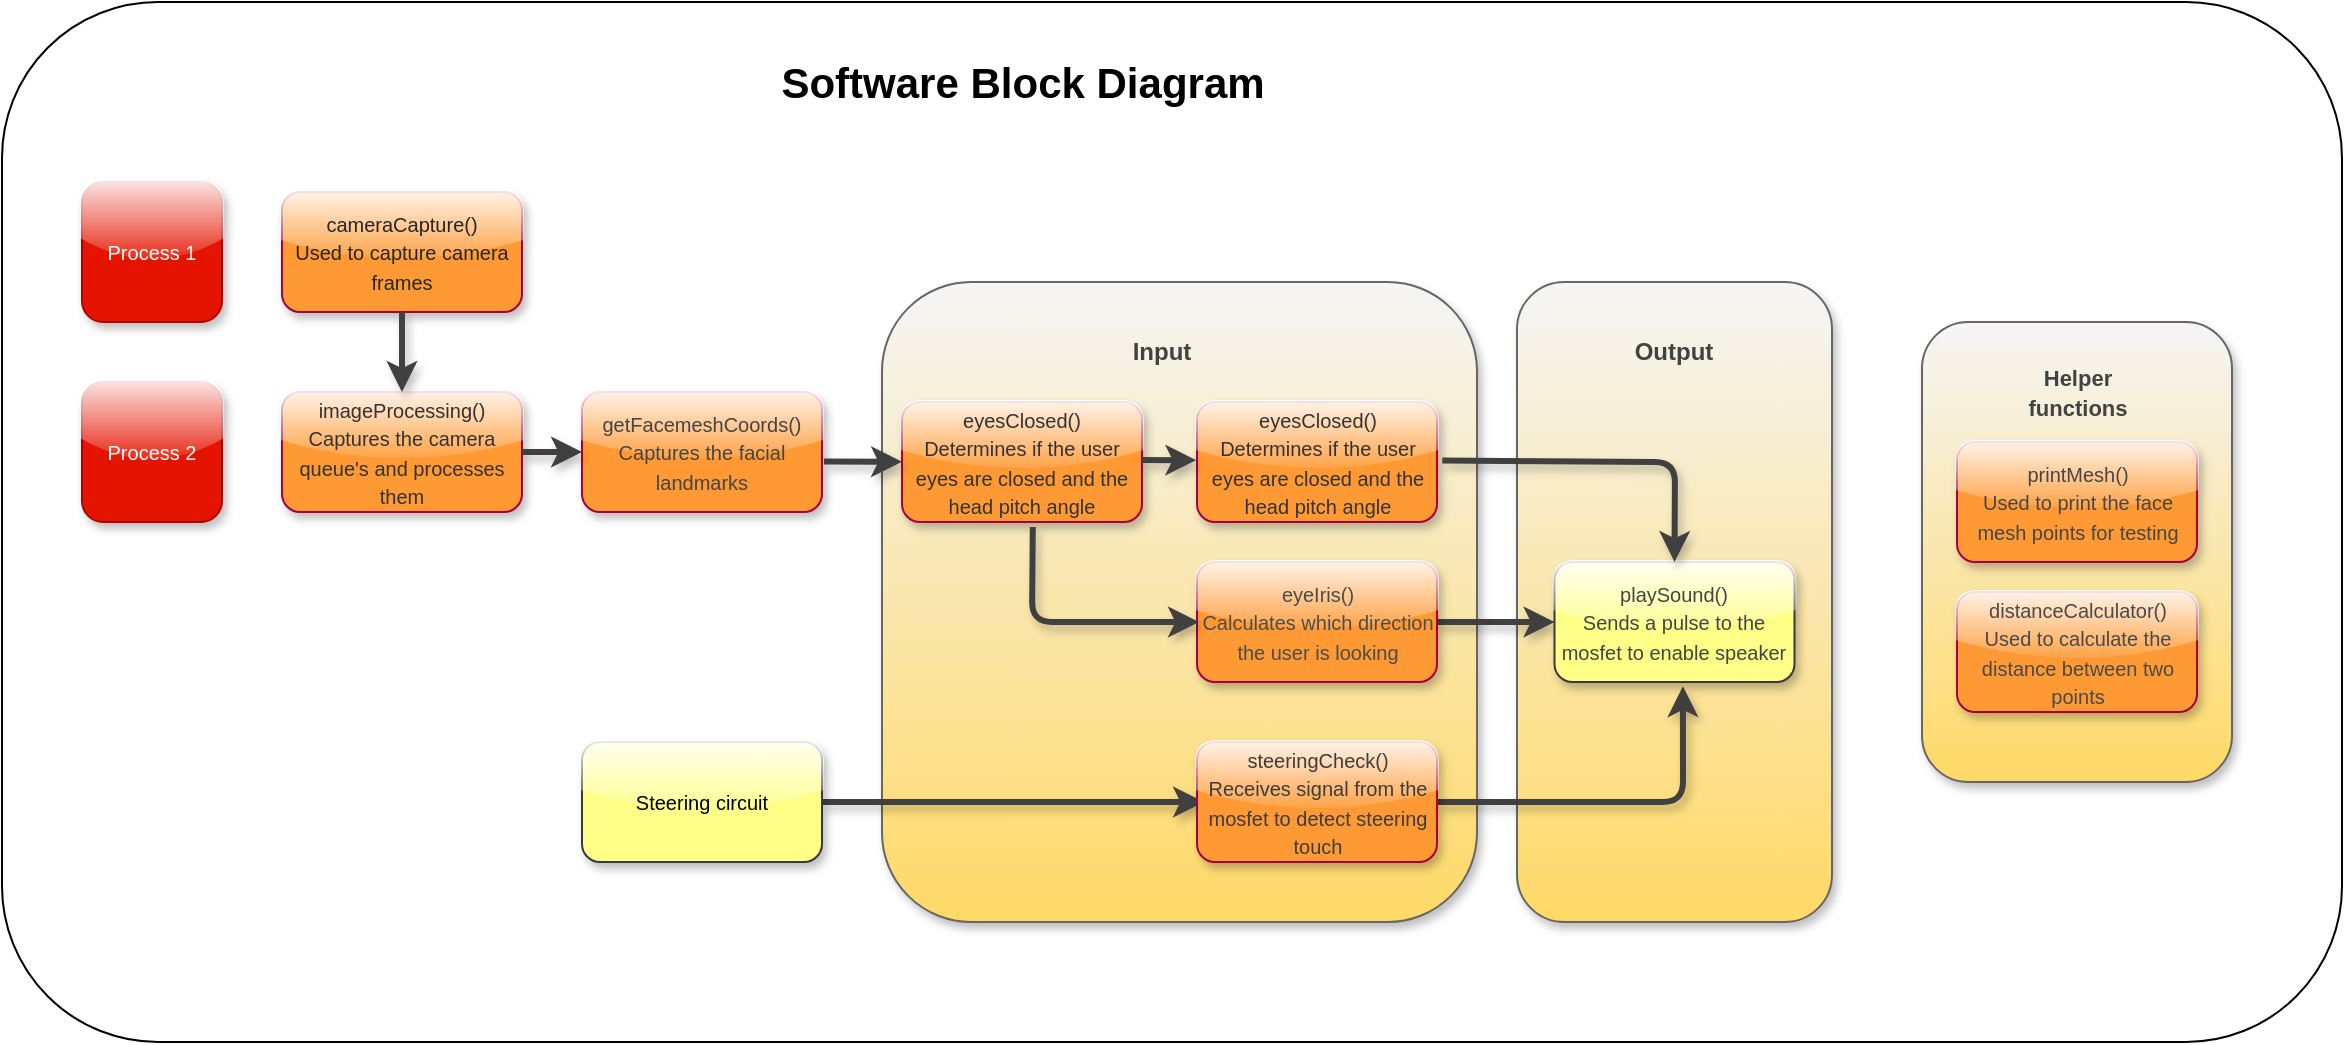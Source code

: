 <mxfile version="21.0.10" type="github">
  <diagram name="Page-1" id="d2RnDEmiHLYn-2It_elG">
    <mxGraphModel dx="1574" dy="982" grid="1" gridSize="10" guides="1" tooltips="1" connect="1" arrows="1" fold="1" page="1" pageScale="1" pageWidth="850" pageHeight="1100" math="0" shadow="0">
      <root>
        <mxCell id="0" />
        <mxCell id="1" parent="0" />
        <mxCell id="bvdGjsS8ouuw1AZwu_d0-7" value="" style="rounded=1;whiteSpace=wrap;html=1;" vertex="1" parent="1">
          <mxGeometry x="30" y="40" width="1170" height="520" as="geometry" />
        </mxCell>
        <mxCell id="GmGv05KCaYpSaMJSBD0h-68" value="" style="fillColor=none;strokeColor=none;" parent="1" vertex="1" connectable="0">
          <mxGeometry x="610" y="180" width="335" height="320" as="geometry" />
        </mxCell>
        <mxCell id="GmGv05KCaYpSaMJSBD0h-67" value="" style="rounded=1;whiteSpace=wrap;html=1;align=center;fillColor=#f5f5f5;strokeColor=#666666;fontColor=#333333;gradientColor=#FFD966;glass=0;shadow=1;" parent="GmGv05KCaYpSaMJSBD0h-68" vertex="1">
          <mxGeometry x="177.5" width="157.5" height="320" as="geometry" />
        </mxCell>
        <mxCell id="GmGv05KCaYpSaMJSBD0h-66" value="" style="rounded=1;whiteSpace=wrap;html=1;align=center;fillColor=#f5f5f5;strokeColor=#666666;fontColor=#333333;gradientColor=#FFD966;glass=0;shadow=1;" parent="GmGv05KCaYpSaMJSBD0h-68" vertex="1">
          <mxGeometry x="-140" width="297.5" height="320" as="geometry" />
        </mxCell>
        <mxCell id="GmGv05KCaYpSaMJSBD0h-74" value="&lt;b&gt;&lt;font color=&quot;#424242&quot;&gt;Output&lt;/font&gt;&lt;/b&gt;" style="text;html=1;strokeColor=none;fillColor=none;align=center;verticalAlign=middle;whiteSpace=wrap;rounded=0;" parent="GmGv05KCaYpSaMJSBD0h-68" vertex="1">
          <mxGeometry x="226.25" y="20" width="60" height="30" as="geometry" />
        </mxCell>
        <mxCell id="GmGv05KCaYpSaMJSBD0h-82" value="" style="endArrow=classic;html=1;rounded=1;strokeWidth=3;shadow=1;strokeColor=#404040;exitX=1;exitY=0.5;exitDx=0;exitDy=0;entryX=0;entryY=0.5;entryDx=0;entryDy=0;" parent="GmGv05KCaYpSaMJSBD0h-68" target="GmGv05KCaYpSaMJSBD0h-64" edge="1">
          <mxGeometry width="50" height="50" relative="1" as="geometry">
            <mxPoint x="136.5" y="170" as="sourcePoint" />
            <mxPoint x="177.5" y="170" as="targetPoint" />
          </mxGeometry>
        </mxCell>
        <mxCell id="GmGv05KCaYpSaMJSBD0h-84" value="" style="endArrow=classic;html=1;rounded=1;strokeWidth=3;shadow=1;strokeColor=#404040;exitX=1;exitY=0.5;exitDx=0;exitDy=0;entryX=0.535;entryY=1.035;entryDx=0;entryDy=0;entryPerimeter=0;" parent="GmGv05KCaYpSaMJSBD0h-68" target="GmGv05KCaYpSaMJSBD0h-64" edge="1">
          <mxGeometry width="50" height="50" relative="1" as="geometry">
            <mxPoint x="137.75" y="260" as="sourcePoint" />
            <mxPoint x="197.25" y="260" as="targetPoint" />
            <Array as="points">
              <mxPoint x="260.5" y="260" />
            </Array>
          </mxGeometry>
        </mxCell>
        <mxCell id="bvdGjsS8ouuw1AZwu_d0-5" value="" style="endArrow=classic;html=1;rounded=1;strokeWidth=3;shadow=1;strokeColor=#404040;entryX=0.008;entryY=0.416;entryDx=0;entryDy=0;entryPerimeter=0;exitX=1;exitY=0.5;exitDx=0;exitDy=0;" edge="1" parent="GmGv05KCaYpSaMJSBD0h-68" source="GmGv05KCaYpSaMJSBD0h-85">
          <mxGeometry width="50" height="50" relative="1" as="geometry">
            <mxPoint x="-160" y="270" as="sourcePoint" />
            <mxPoint x="21" y="260" as="targetPoint" />
          </mxGeometry>
        </mxCell>
        <mxCell id="GmGv05KCaYpSaMJSBD0h-65" value="" style="rounded=1;whiteSpace=wrap;html=1;align=center;fillColor=#f5f5f5;strokeColor=#666666;fontColor=#333333;gradientColor=#FFD966;glass=0;shadow=1;" parent="1" vertex="1">
          <mxGeometry x="990" y="200" width="155" height="230" as="geometry" />
        </mxCell>
        <mxCell id="GmGv05KCaYpSaMJSBD0h-4" value="&lt;b&gt;&lt;font style=&quot;font-size: 21px;&quot;&gt;Software Block Diagram&lt;/font&gt;&lt;/b&gt;" style="text;html=1;align=center;verticalAlign=middle;resizable=0;points=[];autosize=1;strokeColor=none;fillColor=none;" parent="1" vertex="1">
          <mxGeometry x="405" y="60" width="270" height="40" as="geometry" />
        </mxCell>
        <mxCell id="GmGv05KCaYpSaMJSBD0h-51" value="&lt;span style=&quot;font-size: 10px;&quot;&gt;Process 1&lt;/span&gt;" style="whiteSpace=wrap;html=1;aspect=fixed;rounded=1;glass=1;shadow=1;fillColor=#e51400;fontColor=#ffffff;strokeColor=#B20000;" parent="1" vertex="1">
          <mxGeometry x="70" y="130" width="70" height="70" as="geometry" />
        </mxCell>
        <mxCell id="GmGv05KCaYpSaMJSBD0h-52" value="&lt;span style=&quot;font-size: 10px;&quot;&gt;Process 2&lt;/span&gt;" style="whiteSpace=wrap;html=1;aspect=fixed;rounded=1;glass=1;shadow=1;fillColor=#e51400;fontColor=#ffffff;strokeColor=#B20000;" parent="1" vertex="1">
          <mxGeometry x="70" y="230" width="70" height="70" as="geometry" />
        </mxCell>
        <mxCell id="GmGv05KCaYpSaMJSBD0h-53" value="&lt;font style=&quot;font-size: 10px;&quot; color=&quot;#262626&quot;&gt;cameraCapture()&lt;br style=&quot;border-color: var(--border-color);&quot;&gt;Used to capture camera frames&lt;/font&gt;" style="rounded=1;whiteSpace=wrap;html=1;shadow=1;glass=1;fillColor=#FF9933;fontColor=#ffffff;strokeColor=#A50040;" parent="1" vertex="1">
          <mxGeometry x="170" y="135" width="120" height="60" as="geometry" />
        </mxCell>
        <mxCell id="GmGv05KCaYpSaMJSBD0h-54" value="&lt;font style=&quot;font-size: 10px;&quot; color=&quot;#333333&quot;&gt;imageProcessing()&lt;br style=&quot;border-color: var(--border-color);&quot;&gt;Captures the camera queue&#39;s and processes them&lt;/font&gt;" style="rounded=1;whiteSpace=wrap;html=1;shadow=1;glass=1;fillColor=#FF9933;fontColor=#ffffff;strokeColor=#A50040;" parent="1" vertex="1">
          <mxGeometry x="170" y="235" width="120" height="60" as="geometry" />
        </mxCell>
        <mxCell id="GmGv05KCaYpSaMJSBD0h-55" value="" style="endArrow=classic;html=1;rounded=1;strokeWidth=3;shadow=1;strokeColor=#404040;exitX=0.5;exitY=1;exitDx=0;exitDy=0;entryX=0.5;entryY=0;entryDx=0;entryDy=0;" parent="1" source="GmGv05KCaYpSaMJSBD0h-53" target="GmGv05KCaYpSaMJSBD0h-54" edge="1">
          <mxGeometry width="50" height="50" relative="1" as="geometry">
            <mxPoint x="291.56" y="167.46" as="sourcePoint" />
            <mxPoint x="318.8" y="167.46" as="targetPoint" />
          </mxGeometry>
        </mxCell>
        <mxCell id="GmGv05KCaYpSaMJSBD0h-56" value="&lt;font style=&quot;font-size: 10px;&quot;&gt;&lt;font color=&quot;#454545&quot;&gt;getFacemeshCoords()&lt;br&gt;Captures the facial landmarks&lt;/font&gt;&lt;br&gt;&lt;/font&gt;" style="rounded=1;whiteSpace=wrap;html=1;shadow=1;glass=1;fillColor=#FF9933;fontColor=#ffffff;strokeColor=#A50040;" parent="1" vertex="1">
          <mxGeometry x="320" y="235" width="120" height="60" as="geometry" />
        </mxCell>
        <mxCell id="GmGv05KCaYpSaMJSBD0h-57" value="&lt;font style=&quot;font-size: 10px;&quot;&gt;&lt;font style=&quot;font-size: 10px;&quot; color=&quot;#333333&quot;&gt;eyesClosed()&lt;br&gt;Determines if the user eyes are closed and the head pitch angle&lt;/font&gt;&lt;br&gt;&lt;/font&gt;" style="rounded=1;whiteSpace=wrap;html=1;shadow=1;glass=1;fillColor=#FF9933;fontColor=#ffffff;strokeColor=#A50040;" parent="1" vertex="1">
          <mxGeometry x="627.5" y="240" width="120" height="60" as="geometry" />
        </mxCell>
        <mxCell id="GmGv05KCaYpSaMJSBD0h-58" value="&lt;font style=&quot;font-size: 10px;&quot;&gt;&lt;font color=&quot;#4d4d4d&quot;&gt;&lt;font style=&quot;font-size: 10px;&quot;&gt;eyeIris()&lt;br&gt;&lt;/font&gt;Calculates which direction the user is looking&lt;/font&gt;&lt;br&gt;&lt;/font&gt;" style="rounded=1;whiteSpace=wrap;html=1;shadow=1;glass=1;fillColor=#FF9933;fontColor=#ffffff;strokeColor=#A50040;" parent="1" vertex="1">
          <mxGeometry x="627.5" y="320" width="120" height="60" as="geometry" />
        </mxCell>
        <mxCell id="GmGv05KCaYpSaMJSBD0h-59" value="&lt;font style=&quot;font-size: 10px;&quot;&gt;&lt;font color=&quot;#4a4a4a&quot;&gt;&lt;font style=&quot;font-size: 10px;&quot;&gt;distanceCalculator()&lt;br&gt;&lt;/font&gt;Used to calculate the distance between two points&lt;/font&gt;&lt;br&gt;&lt;/font&gt;" style="rounded=1;whiteSpace=wrap;html=1;shadow=1;glass=1;fillColor=#FF9933;fontColor=#ffffff;strokeColor=#A50040;" parent="1" vertex="1">
          <mxGeometry x="1007.5" y="335" width="120" height="60" as="geometry" />
        </mxCell>
        <mxCell id="GmGv05KCaYpSaMJSBD0h-60" value="&lt;font style=&quot;font-size: 10px;&quot;&gt;&lt;font color=&quot;#3d3d3d&quot;&gt;&lt;font style=&quot;font-size: 10px;&quot;&gt;steeringCheck()&lt;br&gt;&lt;/font&gt;Receives signal from the mosfet to detect steering touch&lt;/font&gt;&lt;br&gt;&lt;/font&gt;" style="rounded=1;whiteSpace=wrap;html=1;shadow=1;glass=1;fillColor=#FF9933;fontColor=#ffffff;strokeColor=#A50040;" parent="1" vertex="1">
          <mxGeometry x="627.5" y="410" width="120" height="60" as="geometry" />
        </mxCell>
        <mxCell id="GmGv05KCaYpSaMJSBD0h-63" value="&lt;font style=&quot;font-size: 10px;&quot;&gt;&lt;font color=&quot;#474747&quot;&gt;&lt;font style=&quot;font-size: 10px;&quot;&gt;printMesh()&lt;br&gt;&lt;/font&gt;Used to print the face mesh points for testing&lt;/font&gt;&lt;br&gt;&lt;/font&gt;" style="rounded=1;whiteSpace=wrap;html=1;shadow=1;glass=1;fillColor=#FF9933;fontColor=#ffffff;strokeColor=#A50040;" parent="1" vertex="1">
          <mxGeometry x="1007.5" y="260" width="120" height="60" as="geometry" />
        </mxCell>
        <mxCell id="GmGv05KCaYpSaMJSBD0h-64" value="&lt;font style=&quot;font-size: 10px;&quot;&gt;&lt;font color=&quot;#454545&quot;&gt;&lt;font style=&quot;font-size: 10px;&quot;&gt;playSound()&lt;br&gt;&lt;/font&gt;Sends a pulse to the mosfet to enable speaker&lt;/font&gt;&lt;br&gt;&lt;/font&gt;" style="rounded=1;whiteSpace=wrap;html=1;shadow=1;glass=1;fillColor=#ffff88;strokeColor=#36393d;" parent="1" vertex="1">
          <mxGeometry x="806.25" y="320" width="120" height="60" as="geometry" />
        </mxCell>
        <mxCell id="GmGv05KCaYpSaMJSBD0h-75" value="&lt;b&gt;&lt;font style=&quot;font-size: 11px;&quot; color=&quot;#424242&quot;&gt;Helper functions&lt;/font&gt;&lt;/b&gt;" style="text;html=1;strokeColor=none;fillColor=none;align=center;verticalAlign=middle;whiteSpace=wrap;rounded=0;" parent="1" vertex="1">
          <mxGeometry x="1037.5" y="220" width="60" height="30" as="geometry" />
        </mxCell>
        <mxCell id="GmGv05KCaYpSaMJSBD0h-77" value="" style="endArrow=classic;html=1;rounded=1;strokeWidth=3;shadow=1;strokeColor=#404040;exitX=1;exitY=0.5;exitDx=0;exitDy=0;entryX=0;entryY=0.5;entryDx=0;entryDy=0;" parent="1" source="GmGv05KCaYpSaMJSBD0h-54" target="GmGv05KCaYpSaMJSBD0h-56" edge="1">
          <mxGeometry width="50" height="50" relative="1" as="geometry">
            <mxPoint x="300" y="295" as="sourcePoint" />
            <mxPoint x="300" y="335" as="targetPoint" />
          </mxGeometry>
        </mxCell>
        <mxCell id="GmGv05KCaYpSaMJSBD0h-81" value="" style="endArrow=classic;html=1;rounded=1;strokeWidth=3;shadow=1;strokeColor=#404040;exitX=1.022;exitY=0.488;exitDx=0;exitDy=0;entryX=0.5;entryY=0;entryDx=0;entryDy=0;exitPerimeter=0;" parent="1" source="GmGv05KCaYpSaMJSBD0h-57" target="GmGv05KCaYpSaMJSBD0h-64" edge="1">
          <mxGeometry width="50" height="50" relative="1" as="geometry">
            <mxPoint x="817.5" y="275" as="sourcePoint" />
            <mxPoint x="858.5" y="275" as="targetPoint" />
            <Array as="points">
              <mxPoint x="866.5" y="270" />
            </Array>
          </mxGeometry>
        </mxCell>
        <mxCell id="GmGv05KCaYpSaMJSBD0h-85" value="&lt;font style=&quot;font-size: 10px;&quot;&gt;Steering circuit&lt;br&gt;&lt;/font&gt;" style="rounded=1;whiteSpace=wrap;html=1;shadow=1;glass=1;fillColor=#ffff88;strokeColor=#36393d;" parent="1" vertex="1">
          <mxGeometry x="320" y="410" width="120" height="60" as="geometry" />
        </mxCell>
        <mxCell id="bvdGjsS8ouuw1AZwu_d0-1" value="&lt;font style=&quot;font-size: 10px;&quot;&gt;&lt;font style=&quot;font-size: 10px;&quot; color=&quot;#333333&quot;&gt;eyesClosed()&lt;br&gt;Determines if the user eyes are closed and the head pitch angle&lt;/font&gt;&lt;br&gt;&lt;/font&gt;" style="rounded=1;whiteSpace=wrap;html=1;shadow=1;glass=1;fillColor=#FF9933;fontColor=#ffffff;strokeColor=#A50040;" vertex="1" parent="1">
          <mxGeometry x="480" y="240" width="120" height="60" as="geometry" />
        </mxCell>
        <mxCell id="bvdGjsS8ouuw1AZwu_d0-2" value="" style="endArrow=classic;html=1;rounded=1;strokeWidth=3;shadow=1;strokeColor=#404040;entryX=-0.003;entryY=0.485;entryDx=0;entryDy=0;entryPerimeter=0;" edge="1" parent="1" target="GmGv05KCaYpSaMJSBD0h-57">
          <mxGeometry width="50" height="50" relative="1" as="geometry">
            <mxPoint x="600" y="269" as="sourcePoint" />
            <mxPoint x="621" y="269.58" as="targetPoint" />
          </mxGeometry>
        </mxCell>
        <mxCell id="GmGv05KCaYpSaMJSBD0h-80" value="" style="endArrow=classic;html=1;rounded=1;strokeWidth=3;shadow=1;strokeColor=#404040;exitX=0.545;exitY=1.042;exitDx=0;exitDy=0;entryX=0.008;entryY=0.416;entryDx=0;entryDy=0;entryPerimeter=0;exitPerimeter=0;" parent="1" edge="1" source="bvdGjsS8ouuw1AZwu_d0-1">
          <mxGeometry width="50" height="50" relative="1" as="geometry">
            <mxPoint x="587.5" y="350" as="sourcePoint" />
            <mxPoint x="628.5" y="350" as="targetPoint" />
            <Array as="points">
              <mxPoint x="545" y="350" />
            </Array>
          </mxGeometry>
        </mxCell>
        <mxCell id="bvdGjsS8ouuw1AZwu_d0-6" value="" style="endArrow=classic;html=1;rounded=1;strokeWidth=3;shadow=1;strokeColor=#404040;entryX=-0.003;entryY=0.485;entryDx=0;entryDy=0;entryPerimeter=0;exitX=1.008;exitY=0.58;exitDx=0;exitDy=0;exitPerimeter=0;" edge="1" parent="1" source="GmGv05KCaYpSaMJSBD0h-56">
          <mxGeometry width="50" height="50" relative="1" as="geometry">
            <mxPoint x="453" y="269.87" as="sourcePoint" />
            <mxPoint x="480" y="269.87" as="targetPoint" />
          </mxGeometry>
        </mxCell>
        <mxCell id="GmGv05KCaYpSaMJSBD0h-73" value="&lt;b&gt;&lt;font color=&quot;#424242&quot;&gt;Input&lt;/font&gt;&lt;/b&gt;" style="text;html=1;strokeColor=none;fillColor=none;align=center;verticalAlign=middle;whiteSpace=wrap;rounded=0;" parent="1" vertex="1">
          <mxGeometry x="580" y="200" width="60" height="30" as="geometry" />
        </mxCell>
      </root>
    </mxGraphModel>
  </diagram>
</mxfile>
